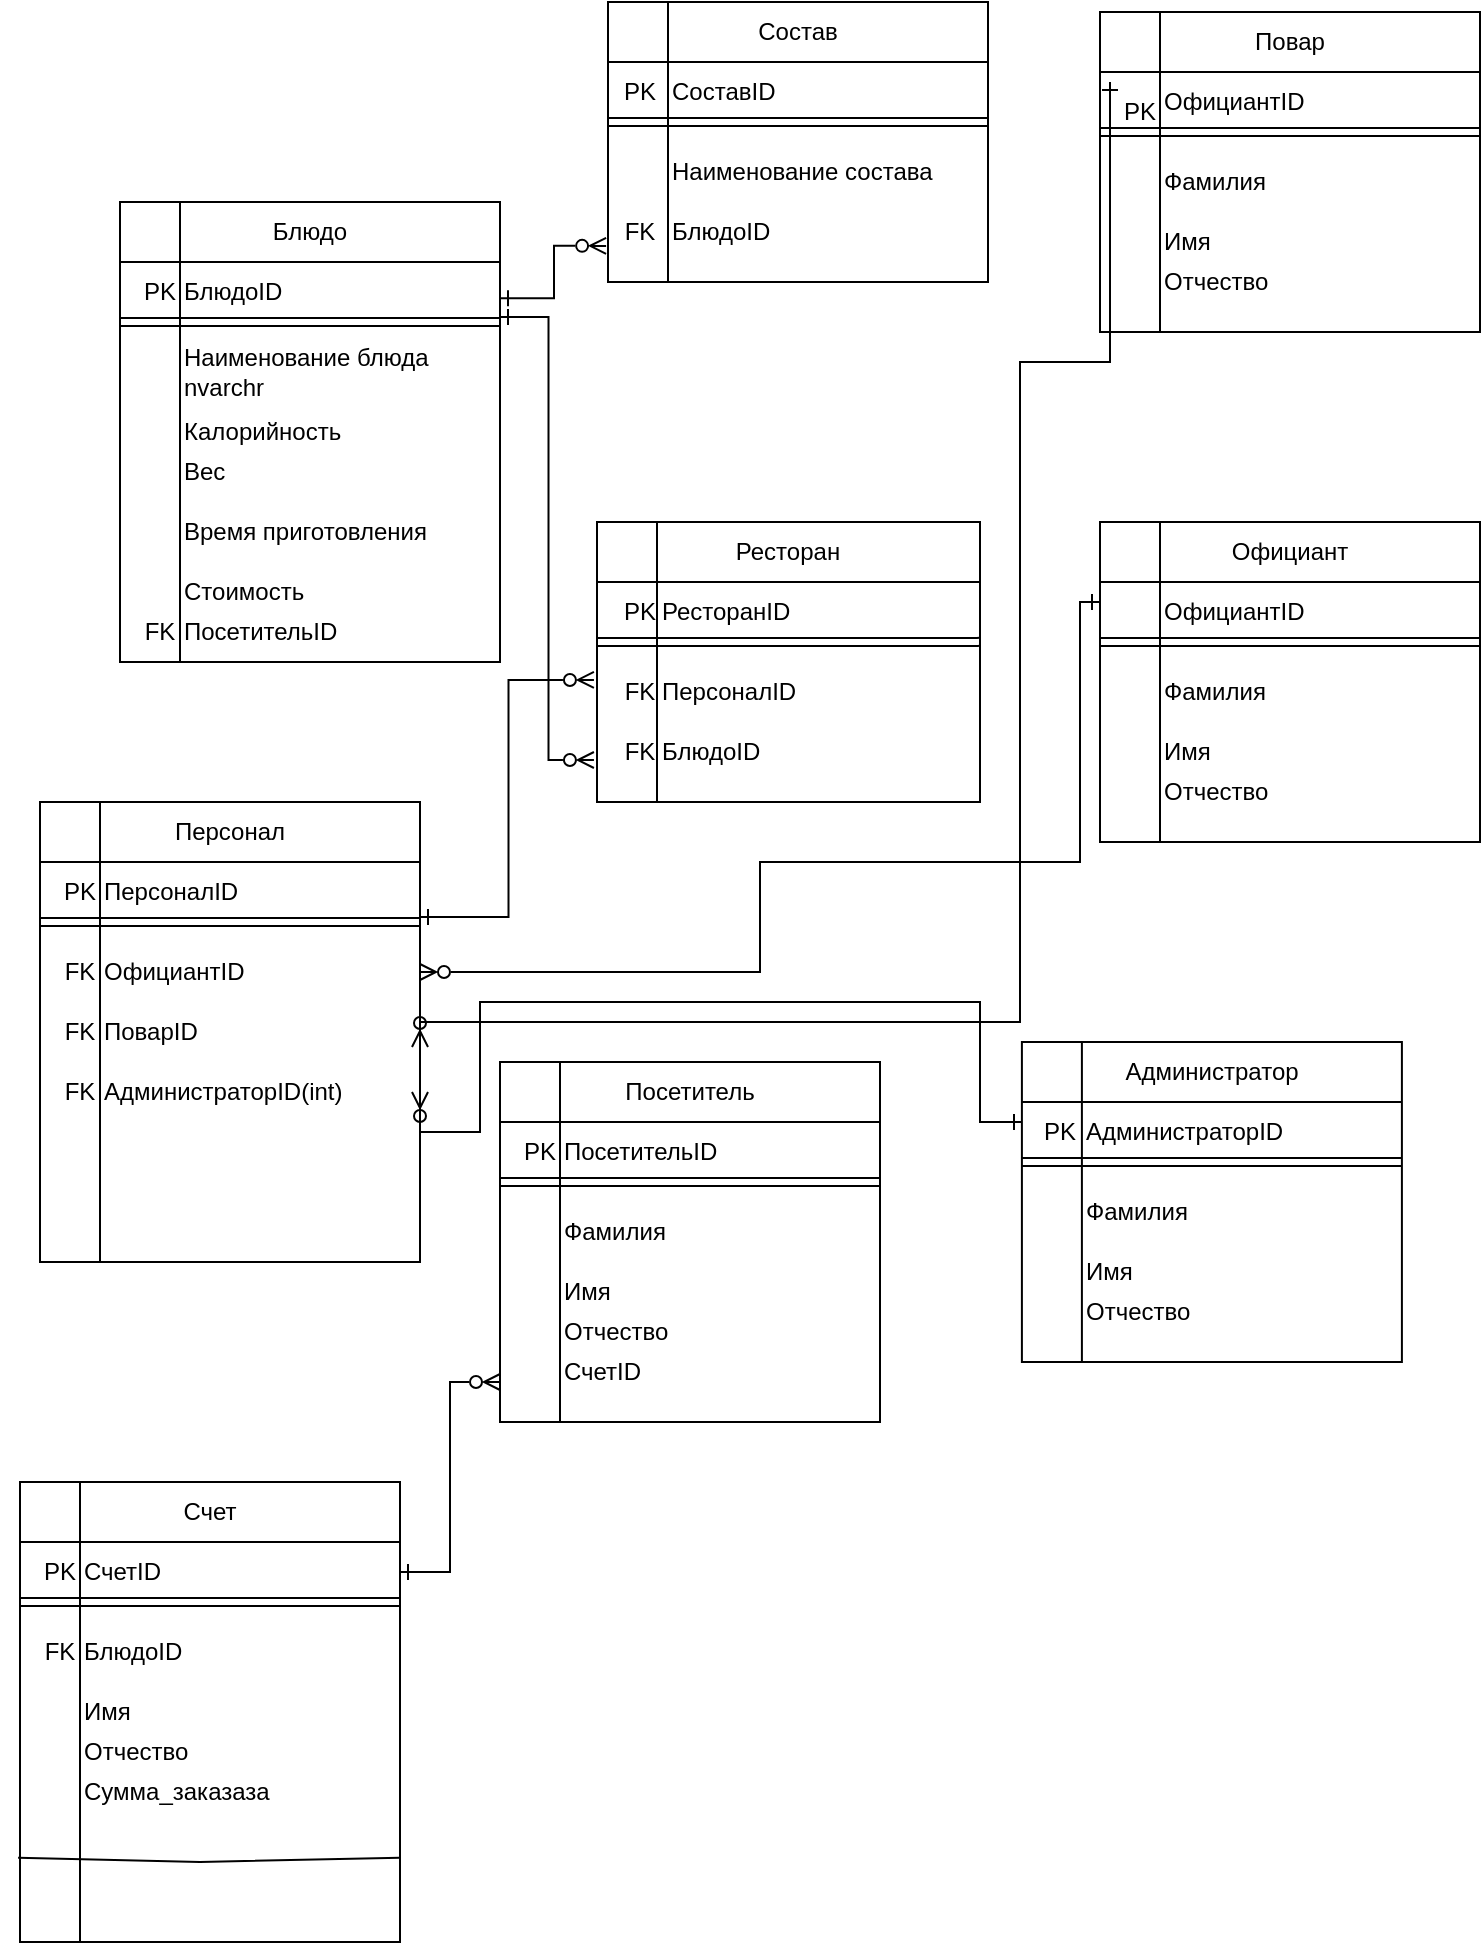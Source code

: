 <mxfile version="20.8.20" type="device"><diagram name="Страница 1" id="7oxAO4pugnePHQbuwOwJ"><mxGraphModel dx="1466" dy="846" grid="1" gridSize="10" guides="1" tooltips="1" connect="1" arrows="1" fold="1" page="1" pageScale="1" pageWidth="827" pageHeight="1169" math="0" shadow="0"><root><mxCell id="0"/><mxCell id="1" parent="0"/><mxCell id="IYEvcqQJfI5NSxGZq2Vc-10" value="" style="group" vertex="1" connectable="0" parent="1"><mxGeometry x="80" y="190" width="190" height="290" as="geometry"/></mxCell><mxCell id="IYEvcqQJfI5NSxGZq2Vc-11" value="" style="group" vertex="1" connectable="0" parent="IYEvcqQJfI5NSxGZq2Vc-10"><mxGeometry x="-10" width="200" height="230" as="geometry"/></mxCell><mxCell id="IYEvcqQJfI5NSxGZq2Vc-12" value="" style="shape=internalStorage;whiteSpace=wrap;html=1;backgroundOutline=1;dx=30;dy=30;" vertex="1" parent="IYEvcqQJfI5NSxGZq2Vc-11"><mxGeometry x="10" width="190" height="230" as="geometry"/></mxCell><mxCell id="IYEvcqQJfI5NSxGZq2Vc-13" value="Блюдо" style="text;html=1;strokeColor=none;fillColor=none;align=center;verticalAlign=middle;whiteSpace=wrap;rounded=0;" vertex="1" parent="IYEvcqQJfI5NSxGZq2Vc-11"><mxGeometry x="75" width="60" height="30" as="geometry"/></mxCell><mxCell id="IYEvcqQJfI5NSxGZq2Vc-14" value="" style="shape=link;html=1;rounded=0;" edge="1" parent="IYEvcqQJfI5NSxGZq2Vc-11" target="IYEvcqQJfI5NSxGZq2Vc-12"><mxGeometry width="100" relative="1" as="geometry"><mxPoint x="10" y="60" as="sourcePoint"/><mxPoint x="110" y="60" as="targetPoint"/><Array as="points"><mxPoint x="200" y="60"/></Array></mxGeometry></mxCell><mxCell id="IYEvcqQJfI5NSxGZq2Vc-15" value="БлюдоID&amp;nbsp;" style="text;html=1;strokeColor=none;fillColor=none;align=left;verticalAlign=middle;whiteSpace=wrap;rounded=0;" vertex="1" parent="IYEvcqQJfI5NSxGZq2Vc-11"><mxGeometry x="40" y="30" width="100" height="30" as="geometry"/></mxCell><mxCell id="IYEvcqQJfI5NSxGZq2Vc-16" value="Наименование блюда nvarchr" style="text;html=1;strokeColor=none;fillColor=none;align=left;verticalAlign=middle;whiteSpace=wrap;rounded=0;" vertex="1" parent="IYEvcqQJfI5NSxGZq2Vc-11"><mxGeometry x="40" y="70" width="160" height="30" as="geometry"/></mxCell><mxCell id="IYEvcqQJfI5NSxGZq2Vc-17" value="Калорийность" style="text;html=1;strokeColor=none;fillColor=none;align=left;verticalAlign=middle;whiteSpace=wrap;rounded=0;" vertex="1" parent="IYEvcqQJfI5NSxGZq2Vc-11"><mxGeometry x="40" y="100" width="160" height="30" as="geometry"/></mxCell><mxCell id="IYEvcqQJfI5NSxGZq2Vc-18" value="Вес" style="text;html=1;strokeColor=none;fillColor=none;align=left;verticalAlign=middle;whiteSpace=wrap;rounded=0;" vertex="1" parent="IYEvcqQJfI5NSxGZq2Vc-11"><mxGeometry x="40" y="120" width="160" height="30" as="geometry"/></mxCell><mxCell id="IYEvcqQJfI5NSxGZq2Vc-19" value="Время приготовления" style="text;html=1;strokeColor=none;fillColor=none;align=left;verticalAlign=middle;whiteSpace=wrap;rounded=0;" vertex="1" parent="IYEvcqQJfI5NSxGZq2Vc-11"><mxGeometry x="40" y="150" width="160" height="30" as="geometry"/></mxCell><mxCell id="IYEvcqQJfI5NSxGZq2Vc-20" value="Стоимость" style="text;html=1;strokeColor=none;fillColor=none;align=left;verticalAlign=middle;whiteSpace=wrap;rounded=0;" vertex="1" parent="IYEvcqQJfI5NSxGZq2Vc-11"><mxGeometry x="40" y="180" width="160" height="30" as="geometry"/></mxCell><mxCell id="IYEvcqQJfI5NSxGZq2Vc-21" value="ПосетительID" style="text;html=1;strokeColor=none;fillColor=none;align=left;verticalAlign=middle;whiteSpace=wrap;rounded=0;" vertex="1" parent="IYEvcqQJfI5NSxGZq2Vc-11"><mxGeometry x="40" y="200" width="160" height="30" as="geometry"/></mxCell><mxCell id="IYEvcqQJfI5NSxGZq2Vc-92" value="PK" style="text;html=1;strokeColor=none;fillColor=none;align=center;verticalAlign=middle;whiteSpace=wrap;rounded=0;" vertex="1" parent="IYEvcqQJfI5NSxGZq2Vc-11"><mxGeometry y="30" width="60" height="30" as="geometry"/></mxCell><mxCell id="IYEvcqQJfI5NSxGZq2Vc-101" value="FK" style="text;html=1;strokeColor=none;fillColor=none;align=center;verticalAlign=middle;whiteSpace=wrap;rounded=0;" vertex="1" parent="IYEvcqQJfI5NSxGZq2Vc-11"><mxGeometry y="200" width="60" height="30" as="geometry"/></mxCell><mxCell id="IYEvcqQJfI5NSxGZq2Vc-22" value="" style="shape=internalStorage;whiteSpace=wrap;html=1;backgroundOutline=1;dx=30;dy=30;container=0;" vertex="1" parent="1"><mxGeometry x="324" y="90" width="190" height="140" as="geometry"/></mxCell><mxCell id="IYEvcqQJfI5NSxGZq2Vc-23" value="Состав" style="text;html=1;strokeColor=none;fillColor=none;align=center;verticalAlign=middle;whiteSpace=wrap;rounded=0;container=0;" vertex="1" parent="1"><mxGeometry x="389" y="90" width="60" height="30" as="geometry"/></mxCell><mxCell id="IYEvcqQJfI5NSxGZq2Vc-24" value="" style="shape=link;html=1;rounded=0;" edge="1" parent="1" target="IYEvcqQJfI5NSxGZq2Vc-22"><mxGeometry width="100" relative="1" as="geometry"><mxPoint x="324" y="150" as="sourcePoint"/><mxPoint x="424" y="150" as="targetPoint"/><Array as="points"><mxPoint x="514" y="150"/></Array></mxGeometry></mxCell><mxCell id="IYEvcqQJfI5NSxGZq2Vc-25" value="СоставID" style="text;html=1;strokeColor=none;fillColor=none;align=left;verticalAlign=middle;whiteSpace=wrap;rounded=0;container=0;" vertex="1" parent="1"><mxGeometry x="354" y="120" width="100" height="30" as="geometry"/></mxCell><mxCell id="IYEvcqQJfI5NSxGZq2Vc-26" value="Наименование состава" style="text;html=1;strokeColor=none;fillColor=none;align=left;verticalAlign=middle;whiteSpace=wrap;rounded=0;container=0;" vertex="1" parent="1"><mxGeometry x="354" y="160" width="160" height="30" as="geometry"/></mxCell><mxCell id="IYEvcqQJfI5NSxGZq2Vc-27" value="БлюдоID" style="text;html=1;strokeColor=none;fillColor=none;align=left;verticalAlign=middle;whiteSpace=wrap;rounded=0;container=0;" vertex="1" parent="1"><mxGeometry x="354" y="190" width="160" height="30" as="geometry"/></mxCell><mxCell id="IYEvcqQJfI5NSxGZq2Vc-28" value="" style="shape=internalStorage;whiteSpace=wrap;html=1;backgroundOutline=1;dx=30;dy=30;" vertex="1" parent="1"><mxGeometry x="318.5" y="350" width="191.5" height="140" as="geometry"/></mxCell><mxCell id="IYEvcqQJfI5NSxGZq2Vc-29" value="Ресторан" style="text;html=1;strokeColor=none;fillColor=none;align=center;verticalAlign=middle;whiteSpace=wrap;rounded=0;" vertex="1" parent="1"><mxGeometry x="383.5" y="350" width="60" height="30" as="geometry"/></mxCell><mxCell id="IYEvcqQJfI5NSxGZq2Vc-30" value="" style="shape=link;html=1;rounded=0;" edge="1" parent="1" target="IYEvcqQJfI5NSxGZq2Vc-28"><mxGeometry width="100" relative="1" as="geometry"><mxPoint x="318.5" y="410" as="sourcePoint"/><mxPoint x="418.5" y="410" as="targetPoint"/><Array as="points"><mxPoint x="508.5" y="410"/></Array></mxGeometry></mxCell><mxCell id="IYEvcqQJfI5NSxGZq2Vc-31" value="РесторанID" style="text;html=1;strokeColor=none;fillColor=none;align=left;verticalAlign=middle;whiteSpace=wrap;rounded=0;" vertex="1" parent="1"><mxGeometry x="348.5" y="380" width="100" height="30" as="geometry"/></mxCell><mxCell id="IYEvcqQJfI5NSxGZq2Vc-32" value="ПерсоналID" style="text;html=1;strokeColor=none;fillColor=none;align=left;verticalAlign=middle;whiteSpace=wrap;rounded=0;" vertex="1" parent="1"><mxGeometry x="348.5" y="420" width="160" height="30" as="geometry"/></mxCell><mxCell id="IYEvcqQJfI5NSxGZq2Vc-33" value="БлюдоID" style="text;html=1;strokeColor=none;fillColor=none;align=left;verticalAlign=middle;whiteSpace=wrap;rounded=0;" vertex="1" parent="1"><mxGeometry x="348.5" y="450" width="160" height="30" as="geometry"/></mxCell><mxCell id="IYEvcqQJfI5NSxGZq2Vc-34" value="" style="group" vertex="1" connectable="0" parent="1"><mxGeometry x="560" y="350" width="200" height="230" as="geometry"/></mxCell><mxCell id="IYEvcqQJfI5NSxGZq2Vc-35" value="PK" style="text;html=1;strokeColor=none;fillColor=none;align=center;verticalAlign=middle;whiteSpace=wrap;rounded=0;" vertex="1" parent="IYEvcqQJfI5NSxGZq2Vc-34"><mxGeometry y="30" width="60" height="30" as="geometry"/></mxCell><mxCell id="IYEvcqQJfI5NSxGZq2Vc-36" value="" style="group" vertex="1" connectable="0" parent="IYEvcqQJfI5NSxGZq2Vc-34"><mxGeometry x="10" width="190" height="230" as="geometry"/></mxCell><mxCell id="IYEvcqQJfI5NSxGZq2Vc-37" value="" style="shape=internalStorage;whiteSpace=wrap;html=1;backgroundOutline=1;dx=30;dy=30;" vertex="1" parent="IYEvcqQJfI5NSxGZq2Vc-36"><mxGeometry width="190" height="160" as="geometry"/></mxCell><mxCell id="IYEvcqQJfI5NSxGZq2Vc-38" value="Официант" style="text;html=1;strokeColor=none;fillColor=none;align=center;verticalAlign=middle;whiteSpace=wrap;rounded=0;" vertex="1" parent="IYEvcqQJfI5NSxGZq2Vc-36"><mxGeometry x="65" width="60" height="30" as="geometry"/></mxCell><mxCell id="IYEvcqQJfI5NSxGZq2Vc-39" value="" style="shape=link;html=1;rounded=0;" edge="1" parent="IYEvcqQJfI5NSxGZq2Vc-36" target="IYEvcqQJfI5NSxGZq2Vc-37"><mxGeometry width="100" relative="1" as="geometry"><mxPoint y="60" as="sourcePoint"/><mxPoint x="100" y="60" as="targetPoint"/><Array as="points"><mxPoint x="190" y="60"/></Array></mxGeometry></mxCell><mxCell id="IYEvcqQJfI5NSxGZq2Vc-40" value="ОфициантID" style="text;html=1;strokeColor=none;fillColor=none;align=left;verticalAlign=middle;whiteSpace=wrap;rounded=0;" vertex="1" parent="IYEvcqQJfI5NSxGZq2Vc-36"><mxGeometry x="30" y="30" width="160" height="30" as="geometry"/></mxCell><mxCell id="IYEvcqQJfI5NSxGZq2Vc-41" value="Фамилия" style="text;html=1;strokeColor=none;fillColor=none;align=left;verticalAlign=middle;whiteSpace=wrap;rounded=0;" vertex="1" parent="IYEvcqQJfI5NSxGZq2Vc-36"><mxGeometry x="30" y="70" width="160" height="30" as="geometry"/></mxCell><mxCell id="IYEvcqQJfI5NSxGZq2Vc-42" value="Имя" style="text;html=1;strokeColor=none;fillColor=none;align=left;verticalAlign=middle;whiteSpace=wrap;rounded=0;" vertex="1" parent="IYEvcqQJfI5NSxGZq2Vc-36"><mxGeometry x="30" y="100" width="160" height="30" as="geometry"/></mxCell><mxCell id="IYEvcqQJfI5NSxGZq2Vc-43" value="Отчество" style="text;html=1;strokeColor=none;fillColor=none;align=left;verticalAlign=middle;whiteSpace=wrap;rounded=0;" vertex="1" parent="IYEvcqQJfI5NSxGZq2Vc-36"><mxGeometry x="30" y="120" width="160" height="30" as="geometry"/></mxCell><mxCell id="IYEvcqQJfI5NSxGZq2Vc-46" value="" style="group" vertex="1" connectable="0" parent="1"><mxGeometry x="530.95" y="610" width="190" height="230" as="geometry"/></mxCell><mxCell id="IYEvcqQJfI5NSxGZq2Vc-47" value="" style="shape=internalStorage;whiteSpace=wrap;html=1;backgroundOutline=1;dx=30;dy=30;" vertex="1" parent="IYEvcqQJfI5NSxGZq2Vc-46"><mxGeometry width="190" height="160" as="geometry"/></mxCell><mxCell id="IYEvcqQJfI5NSxGZq2Vc-48" value="Администратор" style="text;html=1;strokeColor=none;fillColor=none;align=center;verticalAlign=middle;whiteSpace=wrap;rounded=0;" vertex="1" parent="IYEvcqQJfI5NSxGZq2Vc-46"><mxGeometry x="65" width="60" height="30" as="geometry"/></mxCell><mxCell id="IYEvcqQJfI5NSxGZq2Vc-49" value="" style="shape=link;html=1;rounded=0;" edge="1" parent="IYEvcqQJfI5NSxGZq2Vc-46" target="IYEvcqQJfI5NSxGZq2Vc-47"><mxGeometry width="100" relative="1" as="geometry"><mxPoint y="60" as="sourcePoint"/><mxPoint x="100" y="60" as="targetPoint"/><Array as="points"><mxPoint x="190" y="60"/></Array></mxGeometry></mxCell><mxCell id="IYEvcqQJfI5NSxGZq2Vc-50" value="АдминистраторID" style="text;html=1;strokeColor=none;fillColor=none;align=left;verticalAlign=middle;whiteSpace=wrap;rounded=0;" vertex="1" parent="IYEvcqQJfI5NSxGZq2Vc-46"><mxGeometry x="30" y="30" width="160" height="30" as="geometry"/></mxCell><mxCell id="IYEvcqQJfI5NSxGZq2Vc-51" value="Фамилия" style="text;html=1;strokeColor=none;fillColor=none;align=left;verticalAlign=middle;whiteSpace=wrap;rounded=0;" vertex="1" parent="IYEvcqQJfI5NSxGZq2Vc-46"><mxGeometry x="30" y="70" width="160" height="30" as="geometry"/></mxCell><mxCell id="IYEvcqQJfI5NSxGZq2Vc-52" value="Имя" style="text;html=1;strokeColor=none;fillColor=none;align=left;verticalAlign=middle;whiteSpace=wrap;rounded=0;" vertex="1" parent="IYEvcqQJfI5NSxGZq2Vc-46"><mxGeometry x="30" y="100" width="160" height="30" as="geometry"/></mxCell><mxCell id="IYEvcqQJfI5NSxGZq2Vc-53" value="Отчество" style="text;html=1;strokeColor=none;fillColor=none;align=left;verticalAlign=middle;whiteSpace=wrap;rounded=0;" vertex="1" parent="IYEvcqQJfI5NSxGZq2Vc-46"><mxGeometry x="30" y="120" width="160" height="30" as="geometry"/></mxCell><mxCell id="IYEvcqQJfI5NSxGZq2Vc-99" value="PK" style="text;html=1;strokeColor=none;fillColor=none;align=center;verticalAlign=middle;whiteSpace=wrap;rounded=0;" vertex="1" parent="IYEvcqQJfI5NSxGZq2Vc-46"><mxGeometry x="-10.95" y="30" width="60" height="30" as="geometry"/></mxCell><mxCell id="IYEvcqQJfI5NSxGZq2Vc-56" value="" style="group" vertex="1" connectable="0" parent="1"><mxGeometry x="270.0" y="620" width="190" height="230" as="geometry"/></mxCell><mxCell id="IYEvcqQJfI5NSxGZq2Vc-57" value="" style="shape=internalStorage;whiteSpace=wrap;html=1;backgroundOutline=1;dx=30;dy=30;" vertex="1" parent="IYEvcqQJfI5NSxGZq2Vc-56"><mxGeometry width="190" height="180" as="geometry"/></mxCell><mxCell id="IYEvcqQJfI5NSxGZq2Vc-58" value="Посетитель" style="text;html=1;strokeColor=none;fillColor=none;align=center;verticalAlign=middle;whiteSpace=wrap;rounded=0;" vertex="1" parent="IYEvcqQJfI5NSxGZq2Vc-56"><mxGeometry x="65" width="60" height="30" as="geometry"/></mxCell><mxCell id="IYEvcqQJfI5NSxGZq2Vc-59" value="" style="shape=link;html=1;rounded=0;" edge="1" parent="IYEvcqQJfI5NSxGZq2Vc-56" target="IYEvcqQJfI5NSxGZq2Vc-57"><mxGeometry width="100" relative="1" as="geometry"><mxPoint y="60" as="sourcePoint"/><mxPoint x="100" y="60" as="targetPoint"/><Array as="points"><mxPoint x="190" y="60"/></Array></mxGeometry></mxCell><mxCell id="IYEvcqQJfI5NSxGZq2Vc-60" value="ПосетительID&amp;nbsp;" style="text;html=1;strokeColor=none;fillColor=none;align=left;verticalAlign=middle;whiteSpace=wrap;rounded=0;" vertex="1" parent="IYEvcqQJfI5NSxGZq2Vc-56"><mxGeometry x="30" y="30" width="160" height="30" as="geometry"/></mxCell><mxCell id="IYEvcqQJfI5NSxGZq2Vc-61" value="Фамилия" style="text;html=1;strokeColor=none;fillColor=none;align=left;verticalAlign=middle;whiteSpace=wrap;rounded=0;" vertex="1" parent="IYEvcqQJfI5NSxGZq2Vc-56"><mxGeometry x="30" y="70" width="160" height="30" as="geometry"/></mxCell><mxCell id="IYEvcqQJfI5NSxGZq2Vc-62" value="Имя" style="text;html=1;strokeColor=none;fillColor=none;align=left;verticalAlign=middle;whiteSpace=wrap;rounded=0;" vertex="1" parent="IYEvcqQJfI5NSxGZq2Vc-56"><mxGeometry x="30" y="100" width="160" height="30" as="geometry"/></mxCell><mxCell id="IYEvcqQJfI5NSxGZq2Vc-63" value="Отчество" style="text;html=1;strokeColor=none;fillColor=none;align=left;verticalAlign=middle;whiteSpace=wrap;rounded=0;" vertex="1" parent="IYEvcqQJfI5NSxGZq2Vc-56"><mxGeometry x="30" y="120" width="160" height="30" as="geometry"/></mxCell><mxCell id="IYEvcqQJfI5NSxGZq2Vc-66" value="СчетID" style="text;html=1;strokeColor=none;fillColor=none;align=left;verticalAlign=middle;whiteSpace=wrap;rounded=0;" vertex="1" parent="IYEvcqQJfI5NSxGZq2Vc-56"><mxGeometry x="30" y="140" width="160" height="30" as="geometry"/></mxCell><mxCell id="IYEvcqQJfI5NSxGZq2Vc-98" value="PK" style="text;html=1;strokeColor=none;fillColor=none;align=center;verticalAlign=middle;whiteSpace=wrap;rounded=0;" vertex="1" parent="IYEvcqQJfI5NSxGZq2Vc-56"><mxGeometry x="-10.0" y="30" width="60" height="30" as="geometry"/></mxCell><mxCell id="IYEvcqQJfI5NSxGZq2Vc-67" value="" style="group" vertex="1" connectable="0" parent="1"><mxGeometry x="30.0" y="830" width="190" height="230" as="geometry"/></mxCell><mxCell id="IYEvcqQJfI5NSxGZq2Vc-68" value="" style="shape=internalStorage;whiteSpace=wrap;html=1;backgroundOutline=1;dx=30;dy=30;" vertex="1" parent="IYEvcqQJfI5NSxGZq2Vc-67"><mxGeometry width="190" height="230" as="geometry"/></mxCell><mxCell id="IYEvcqQJfI5NSxGZq2Vc-69" value="Счет" style="text;html=1;strokeColor=none;fillColor=none;align=center;verticalAlign=middle;whiteSpace=wrap;rounded=0;" vertex="1" parent="IYEvcqQJfI5NSxGZq2Vc-67"><mxGeometry x="65" width="60" height="30" as="geometry"/></mxCell><mxCell id="IYEvcqQJfI5NSxGZq2Vc-70" value="" style="shape=link;html=1;rounded=0;" edge="1" parent="IYEvcqQJfI5NSxGZq2Vc-67" target="IYEvcqQJfI5NSxGZq2Vc-68"><mxGeometry width="100" relative="1" as="geometry"><mxPoint y="60" as="sourcePoint"/><mxPoint x="100" y="60" as="targetPoint"/><Array as="points"><mxPoint x="190" y="60"/></Array></mxGeometry></mxCell><mxCell id="IYEvcqQJfI5NSxGZq2Vc-71" value="СчетID&amp;nbsp;" style="text;html=1;strokeColor=none;fillColor=none;align=left;verticalAlign=middle;whiteSpace=wrap;rounded=0;" vertex="1" parent="IYEvcqQJfI5NSxGZq2Vc-67"><mxGeometry x="30" y="30" width="160" height="30" as="geometry"/></mxCell><mxCell id="IYEvcqQJfI5NSxGZq2Vc-72" value="БлюдоID" style="text;html=1;strokeColor=none;fillColor=none;align=left;verticalAlign=middle;whiteSpace=wrap;rounded=0;" vertex="1" parent="IYEvcqQJfI5NSxGZq2Vc-67"><mxGeometry x="30" y="70" width="160" height="30" as="geometry"/></mxCell><mxCell id="IYEvcqQJfI5NSxGZq2Vc-73" value="Имя" style="text;html=1;strokeColor=none;fillColor=none;align=left;verticalAlign=middle;whiteSpace=wrap;rounded=0;" vertex="1" parent="IYEvcqQJfI5NSxGZq2Vc-67"><mxGeometry x="30" y="100" width="160" height="30" as="geometry"/></mxCell><mxCell id="IYEvcqQJfI5NSxGZq2Vc-74" value="Отчество" style="text;html=1;strokeColor=none;fillColor=none;align=left;verticalAlign=middle;whiteSpace=wrap;rounded=0;" vertex="1" parent="IYEvcqQJfI5NSxGZq2Vc-67"><mxGeometry x="30" y="120" width="160" height="30" as="geometry"/></mxCell><mxCell id="IYEvcqQJfI5NSxGZq2Vc-75" value="" style="endArrow=none;html=1;rounded=0;entryX=1;entryY=0.817;entryDx=0;entryDy=0;exitX=-0.005;exitY=0.817;exitDx=0;exitDy=0;exitPerimeter=0;entryPerimeter=0;" edge="1" parent="IYEvcqQJfI5NSxGZq2Vc-67" source="IYEvcqQJfI5NSxGZq2Vc-68" target="IYEvcqQJfI5NSxGZq2Vc-68"><mxGeometry width="50" height="50" relative="1" as="geometry"><mxPoint x="90" y="200" as="sourcePoint"/><mxPoint x="110" y="170" as="targetPoint"/><Array as="points"><mxPoint x="90" y="190"/></Array></mxGeometry></mxCell><mxCell id="IYEvcqQJfI5NSxGZq2Vc-76" value="Сумма_заказаза" style="text;html=1;strokeColor=none;fillColor=none;align=left;verticalAlign=middle;whiteSpace=wrap;rounded=0;" vertex="1" parent="IYEvcqQJfI5NSxGZq2Vc-67"><mxGeometry x="30" y="140" width="160" height="30" as="geometry"/></mxCell><mxCell id="IYEvcqQJfI5NSxGZq2Vc-100" value="PK" style="text;html=1;strokeColor=none;fillColor=none;align=center;verticalAlign=middle;whiteSpace=wrap;rounded=0;" vertex="1" parent="IYEvcqQJfI5NSxGZq2Vc-67"><mxGeometry x="-10.0" y="30" width="60" height="30" as="geometry"/></mxCell><mxCell id="IYEvcqQJfI5NSxGZq2Vc-107" value="FK" style="text;html=1;strokeColor=none;fillColor=none;align=center;verticalAlign=middle;whiteSpace=wrap;rounded=0;" vertex="1" parent="IYEvcqQJfI5NSxGZq2Vc-67"><mxGeometry x="-10" y="70" width="60" height="30" as="geometry"/></mxCell><mxCell id="IYEvcqQJfI5NSxGZq2Vc-77" style="edgeStyle=orthogonalEdgeStyle;rounded=0;orthogonalLoop=1;jettySize=auto;html=1;exitX=1;exitY=0.25;exitDx=0;exitDy=0;entryX=-0.008;entryY=0.564;entryDx=0;entryDy=0;entryPerimeter=0;startArrow=ERone;startFill=0;endArrow=ERzeroToMany;endFill=0;" edge="1" parent="1" source="IYEvcqQJfI5NSxGZq2Vc-78" target="IYEvcqQJfI5NSxGZq2Vc-28"><mxGeometry relative="1" as="geometry"/></mxCell><mxCell id="IYEvcqQJfI5NSxGZq2Vc-78" value="" style="shape=internalStorage;whiteSpace=wrap;html=1;backgroundOutline=1;dx=30;dy=30;" vertex="1" parent="1"><mxGeometry x="40" y="490" width="190" height="230" as="geometry"/></mxCell><mxCell id="IYEvcqQJfI5NSxGZq2Vc-79" value="Персонал" style="text;html=1;strokeColor=none;fillColor=none;align=center;verticalAlign=middle;whiteSpace=wrap;rounded=0;" vertex="1" parent="1"><mxGeometry x="105" y="490" width="60" height="30" as="geometry"/></mxCell><mxCell id="IYEvcqQJfI5NSxGZq2Vc-80" value="" style="shape=link;html=1;rounded=0;" edge="1" parent="1" target="IYEvcqQJfI5NSxGZq2Vc-78"><mxGeometry width="100" relative="1" as="geometry"><mxPoint x="40" y="550" as="sourcePoint"/><mxPoint x="140" y="550" as="targetPoint"/><Array as="points"><mxPoint x="230" y="550"/></Array></mxGeometry></mxCell><mxCell id="IYEvcqQJfI5NSxGZq2Vc-81" value="ПерсоналID" style="text;html=1;strokeColor=none;fillColor=none;align=left;verticalAlign=middle;whiteSpace=wrap;rounded=0;" vertex="1" parent="1"><mxGeometry x="70" y="520" width="100" height="30" as="geometry"/></mxCell><mxCell id="IYEvcqQJfI5NSxGZq2Vc-82" value="ОфициантID" style="text;html=1;strokeColor=none;fillColor=none;align=left;verticalAlign=middle;whiteSpace=wrap;rounded=0;" vertex="1" parent="1"><mxGeometry x="70" y="560" width="160" height="30" as="geometry"/></mxCell><mxCell id="IYEvcqQJfI5NSxGZq2Vc-84" value="ПоварID" style="text;html=1;strokeColor=none;fillColor=none;align=left;verticalAlign=middle;whiteSpace=wrap;rounded=0;" vertex="1" parent="1"><mxGeometry x="70" y="590" width="160" height="30" as="geometry"/></mxCell><mxCell id="IYEvcqQJfI5NSxGZq2Vc-85" value="АдминистраторID(int)" style="text;html=1;strokeColor=none;fillColor=none;align=left;verticalAlign=middle;whiteSpace=wrap;rounded=0;" vertex="1" parent="1"><mxGeometry x="70" y="620" width="160" height="30" as="geometry"/></mxCell><mxCell id="IYEvcqQJfI5NSxGZq2Vc-86" style="edgeStyle=orthogonalEdgeStyle;rounded=0;orthogonalLoop=1;jettySize=auto;html=1;exitX=1;exitY=0.209;exitDx=0;exitDy=0;entryX=-0.005;entryY=0.871;entryDx=0;entryDy=0;entryPerimeter=0;exitPerimeter=0;startArrow=ERone;startFill=0;endArrow=ERzeroToMany;endFill=0;" edge="1" parent="1" source="IYEvcqQJfI5NSxGZq2Vc-12" target="IYEvcqQJfI5NSxGZq2Vc-22"><mxGeometry relative="1" as="geometry"/></mxCell><mxCell id="IYEvcqQJfI5NSxGZq2Vc-87" style="edgeStyle=orthogonalEdgeStyle;rounded=0;orthogonalLoop=1;jettySize=auto;html=1;exitX=1;exitY=0.25;exitDx=0;exitDy=0;entryX=-0.008;entryY=0.85;entryDx=0;entryDy=0;entryPerimeter=0;startArrow=ERone;startFill=0;endArrow=ERzeroToMany;endFill=0;" edge="1" parent="1" source="IYEvcqQJfI5NSxGZq2Vc-12" target="IYEvcqQJfI5NSxGZq2Vc-28"><mxGeometry relative="1" as="geometry"/></mxCell><mxCell id="IYEvcqQJfI5NSxGZq2Vc-88" style="edgeStyle=orthogonalEdgeStyle;rounded=0;orthogonalLoop=1;jettySize=auto;html=1;exitX=1;exitY=0.5;exitDx=0;exitDy=0;startArrow=ERone;startFill=0;endArrow=ERzeroToMany;endFill=0;" edge="1" parent="1" source="IYEvcqQJfI5NSxGZq2Vc-71"><mxGeometry relative="1" as="geometry"><mxPoint x="270" y="780" as="targetPoint"/><Array as="points"><mxPoint x="245" y="875"/><mxPoint x="245" y="780"/><mxPoint x="270" y="780"/></Array></mxGeometry></mxCell><mxCell id="IYEvcqQJfI5NSxGZq2Vc-89" style="edgeStyle=orthogonalEdgeStyle;rounded=0;orthogonalLoop=1;jettySize=auto;html=1;entryX=1;entryY=0.5;entryDx=0;entryDy=0;startArrow=ERone;startFill=0;endArrow=ERzeroToMany;endFill=0;" edge="1" parent="1" target="IYEvcqQJfI5NSxGZq2Vc-85"><mxGeometry relative="1" as="geometry"><Array as="points"><mxPoint x="510" y="650"/><mxPoint x="510" y="590"/><mxPoint x="260" y="590"/><mxPoint x="260" y="655"/><mxPoint x="230" y="655"/></Array><mxPoint x="531" y="650" as="sourcePoint"/></mxGeometry></mxCell><mxCell id="IYEvcqQJfI5NSxGZq2Vc-90" style="edgeStyle=orthogonalEdgeStyle;rounded=0;orthogonalLoop=1;jettySize=auto;html=1;exitX=0;exitY=0.25;exitDx=0;exitDy=0;entryX=1;entryY=0.5;entryDx=0;entryDy=0;startArrow=ERone;startFill=0;endArrow=ERzeroToMany;endFill=0;" edge="1" parent="1" source="IYEvcqQJfI5NSxGZq2Vc-37" target="IYEvcqQJfI5NSxGZq2Vc-82"><mxGeometry relative="1" as="geometry"><Array as="points"><mxPoint x="560" y="390"/><mxPoint x="560" y="520"/><mxPoint x="400" y="520"/><mxPoint x="400" y="575"/></Array></mxGeometry></mxCell><mxCell id="IYEvcqQJfI5NSxGZq2Vc-93" value="PK" style="text;html=1;strokeColor=none;fillColor=none;align=center;verticalAlign=middle;whiteSpace=wrap;rounded=0;" vertex="1" parent="1"><mxGeometry x="310" y="120" width="60" height="30" as="geometry"/></mxCell><mxCell id="IYEvcqQJfI5NSxGZq2Vc-94" value="PK" style="text;html=1;strokeColor=none;fillColor=none;align=center;verticalAlign=middle;whiteSpace=wrap;rounded=0;" vertex="1" parent="1"><mxGeometry x="30" y="520" width="60" height="30" as="geometry"/></mxCell><mxCell id="IYEvcqQJfI5NSxGZq2Vc-96" value="PK" style="text;html=1;strokeColor=none;fillColor=none;align=center;verticalAlign=middle;whiteSpace=wrap;rounded=0;" vertex="1" parent="1"><mxGeometry x="310" y="380" width="60" height="30" as="geometry"/></mxCell><mxCell id="IYEvcqQJfI5NSxGZq2Vc-102" value="FK" style="text;html=1;strokeColor=none;fillColor=none;align=center;verticalAlign=middle;whiteSpace=wrap;rounded=0;" vertex="1" parent="1"><mxGeometry x="310" y="190" width="60" height="30" as="geometry"/></mxCell><mxCell id="IYEvcqQJfI5NSxGZq2Vc-103" value="FK" style="text;html=1;strokeColor=none;fillColor=none;align=center;verticalAlign=middle;whiteSpace=wrap;rounded=0;" vertex="1" parent="1"><mxGeometry x="310" y="420" width="60" height="30" as="geometry"/></mxCell><mxCell id="IYEvcqQJfI5NSxGZq2Vc-104" value="FK" style="text;html=1;strokeColor=none;fillColor=none;align=center;verticalAlign=middle;whiteSpace=wrap;rounded=0;" vertex="1" parent="1"><mxGeometry x="310" y="450" width="60" height="30" as="geometry"/></mxCell><mxCell id="IYEvcqQJfI5NSxGZq2Vc-105" value="FK" style="text;html=1;strokeColor=none;fillColor=none;align=center;verticalAlign=middle;whiteSpace=wrap;rounded=0;" vertex="1" parent="1"><mxGeometry x="30" y="560" width="60" height="30" as="geometry"/></mxCell><mxCell id="IYEvcqQJfI5NSxGZq2Vc-106" value="FK" style="text;html=1;strokeColor=none;fillColor=none;align=center;verticalAlign=middle;whiteSpace=wrap;rounded=0;" vertex="1" parent="1"><mxGeometry x="30" y="590" width="60" height="30" as="geometry"/></mxCell><mxCell id="IYEvcqQJfI5NSxGZq2Vc-108" value="FK" style="text;html=1;strokeColor=none;fillColor=none;align=center;verticalAlign=middle;whiteSpace=wrap;rounded=0;" vertex="1" parent="1"><mxGeometry x="30" y="620" width="60" height="30" as="geometry"/></mxCell><mxCell id="IYEvcqQJfI5NSxGZq2Vc-115" value="" style="shape=internalStorage;whiteSpace=wrap;html=1;backgroundOutline=1;dx=30;dy=30;" vertex="1" parent="1"><mxGeometry x="570" y="95" width="190" height="160" as="geometry"/></mxCell><mxCell id="IYEvcqQJfI5NSxGZq2Vc-116" value="Повар" style="text;html=1;strokeColor=none;fillColor=none;align=center;verticalAlign=middle;whiteSpace=wrap;rounded=0;" vertex="1" parent="1"><mxGeometry x="635" y="95" width="60" height="30" as="geometry"/></mxCell><mxCell id="IYEvcqQJfI5NSxGZq2Vc-117" value="" style="shape=link;html=1;rounded=0;" edge="1" parent="1" target="IYEvcqQJfI5NSxGZq2Vc-115"><mxGeometry width="100" relative="1" as="geometry"><mxPoint x="570" y="155" as="sourcePoint"/><mxPoint x="670" y="155" as="targetPoint"/><Array as="points"><mxPoint x="760" y="155"/></Array></mxGeometry></mxCell><mxCell id="IYEvcqQJfI5NSxGZq2Vc-118" value="ОфициантID" style="text;html=1;strokeColor=none;fillColor=none;align=left;verticalAlign=middle;whiteSpace=wrap;rounded=0;" vertex="1" parent="1"><mxGeometry x="600" y="125" width="160" height="30" as="geometry"/></mxCell><mxCell id="IYEvcqQJfI5NSxGZq2Vc-119" value="Фамилия" style="text;html=1;strokeColor=none;fillColor=none;align=left;verticalAlign=middle;whiteSpace=wrap;rounded=0;" vertex="1" parent="1"><mxGeometry x="600" y="165" width="160" height="30" as="geometry"/></mxCell><mxCell id="IYEvcqQJfI5NSxGZq2Vc-120" value="Имя" style="text;html=1;strokeColor=none;fillColor=none;align=left;verticalAlign=middle;whiteSpace=wrap;rounded=0;" vertex="1" parent="1"><mxGeometry x="600" y="195" width="160" height="30" as="geometry"/></mxCell><mxCell id="IYEvcqQJfI5NSxGZq2Vc-121" value="Отчество" style="text;html=1;strokeColor=none;fillColor=none;align=left;verticalAlign=middle;whiteSpace=wrap;rounded=0;" vertex="1" parent="1"><mxGeometry x="600" y="215" width="160" height="30" as="geometry"/></mxCell><mxCell id="IYEvcqQJfI5NSxGZq2Vc-122" style="edgeStyle=orthogonalEdgeStyle;rounded=0;orthogonalLoop=1;jettySize=auto;html=1;exitX=0.25;exitY=0;exitDx=0;exitDy=0;entryX=1;entryY=0.75;entryDx=0;entryDy=0;startArrow=ERone;startFill=0;endArrow=ERzeroToMany;endFill=0;" edge="1" parent="1" source="IYEvcqQJfI5NSxGZq2Vc-97" target="IYEvcqQJfI5NSxGZq2Vc-84"><mxGeometry relative="1" as="geometry"><Array as="points"><mxPoint x="575" y="270"/><mxPoint x="530" y="270"/><mxPoint x="530" y="600"/><mxPoint x="230" y="600"/></Array></mxGeometry></mxCell><mxCell id="IYEvcqQJfI5NSxGZq2Vc-97" value="PK" style="text;html=1;strokeColor=none;fillColor=none;align=center;verticalAlign=middle;whiteSpace=wrap;rounded=0;" vertex="1" parent="1"><mxGeometry x="560" y="130" width="60" height="30" as="geometry"/></mxCell></root></mxGraphModel></diagram></mxfile>